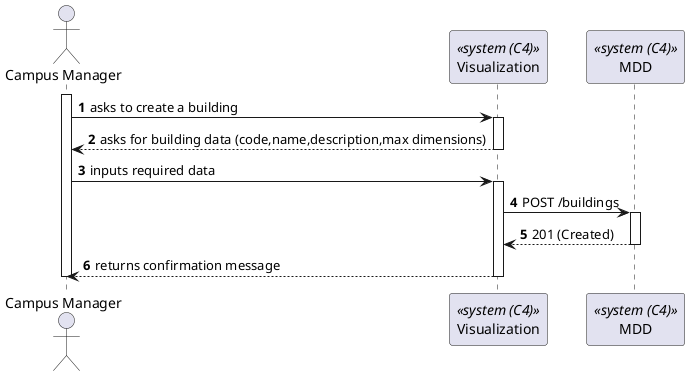 @startuml process-view
autonumber

actor CM as "Campus Manager"
participant UI as "Visualization" <<system (C4)>>
participant MDD as "MDD" <<system (C4)>>

activate CM

CM -> UI : asks to create a building
activate UI

CM <-- UI : asks for building data (code,name,description,max dimensions)
deactivate UI

CM -> UI : inputs required data
activate UI

UI -> MDD : POST /buildings
activate MDD
MDD --> UI : 201 (Created)
deactivate MDD

CM <-- UI : returns confirmation message
deactivate UI


deactivate CM

@enduml
